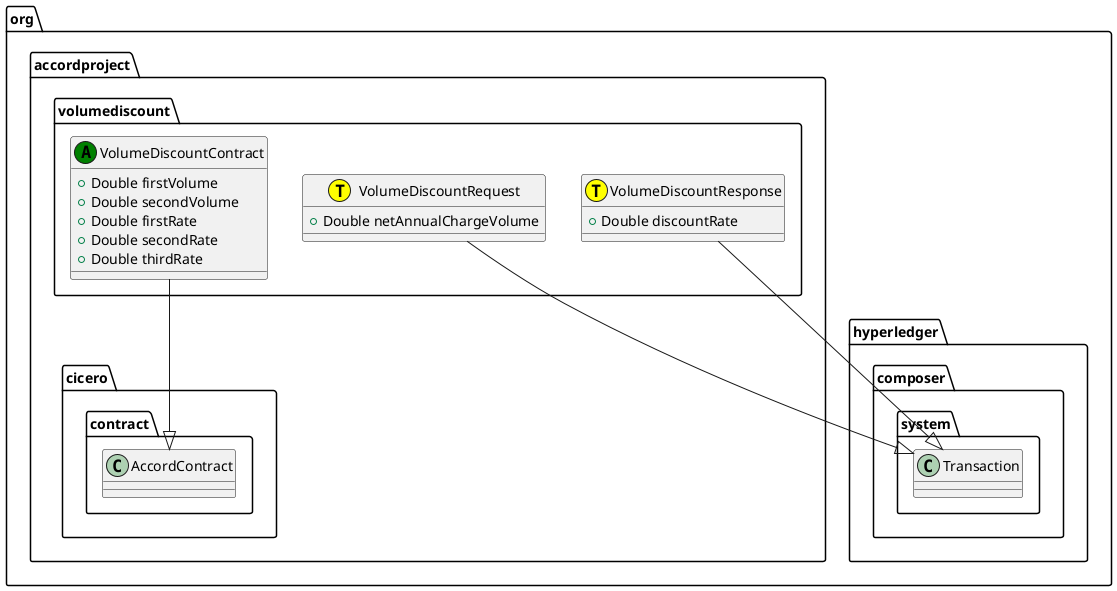 @startuml
class org.accordproject.volumediscount.VolumeDiscountContract << (A,green) >> {
   + Double firstVolume
   + Double secondVolume
   + Double firstRate
   + Double secondRate
   + Double thirdRate
}
org.accordproject.volumediscount.VolumeDiscountContract --|> org.accordproject.cicero.contract.AccordContract
class org.accordproject.volumediscount.VolumeDiscountRequest << (T,yellow) >> {
   + Double netAnnualChargeVolume
}
org.accordproject.volumediscount.VolumeDiscountRequest --|> org.hyperledger.composer.system.Transaction
class org.accordproject.volumediscount.VolumeDiscountResponse << (T,yellow) >> {
   + Double discountRate
}
org.accordproject.volumediscount.VolumeDiscountResponse --|> org.hyperledger.composer.system.Transaction
@enduml
